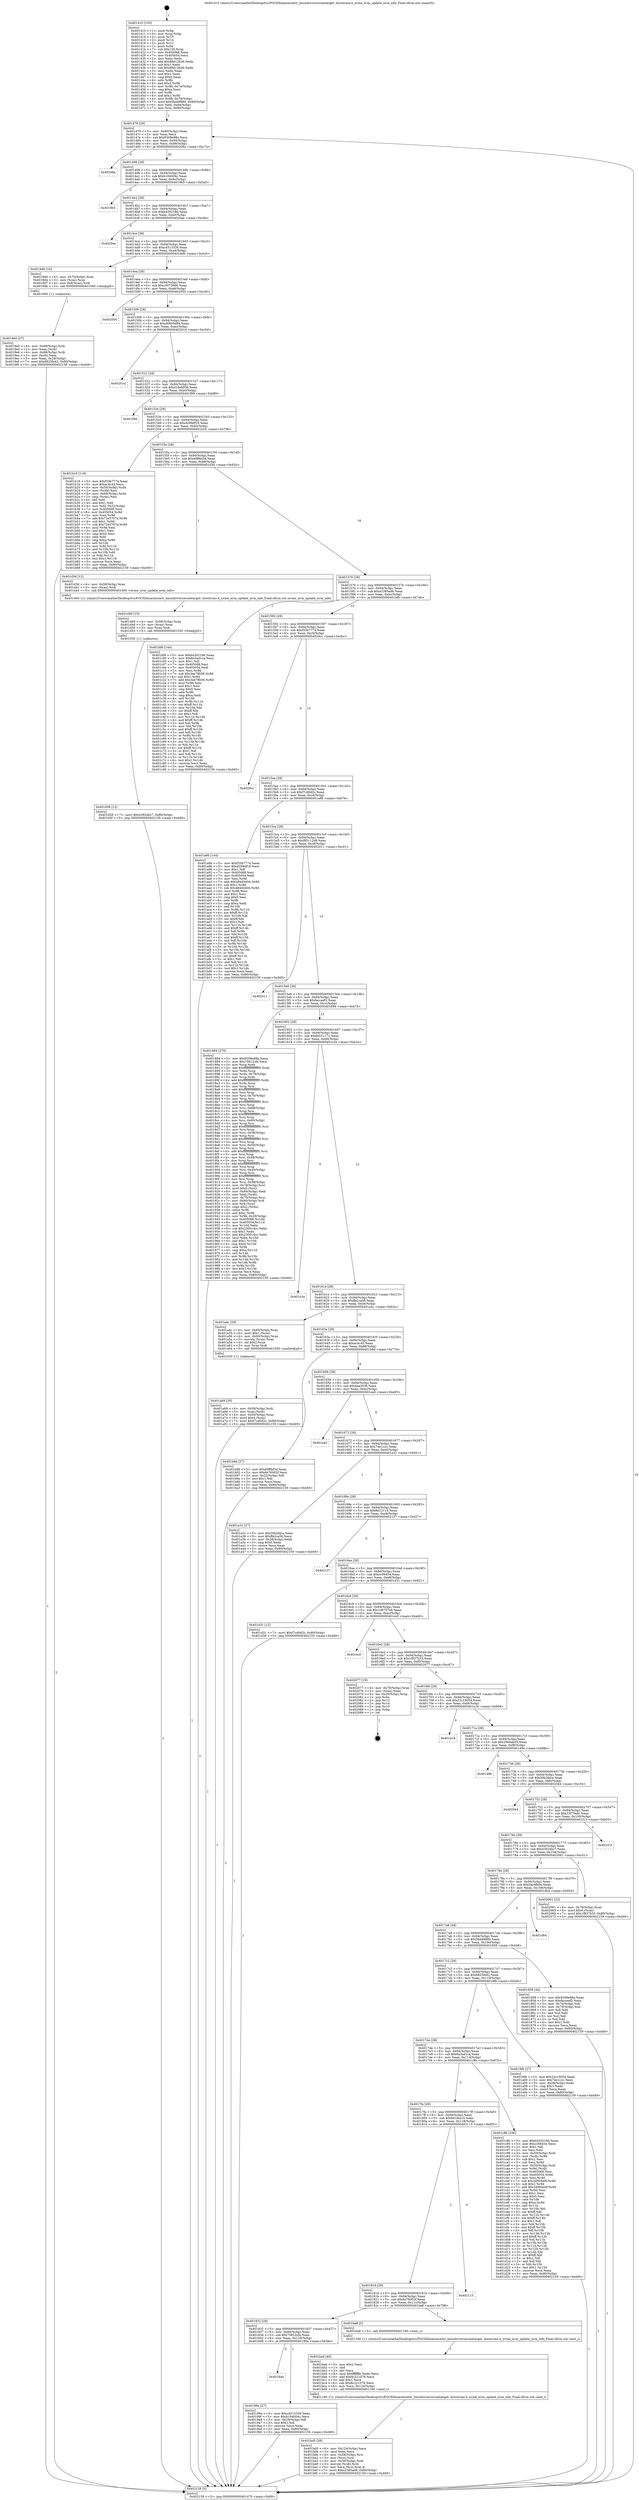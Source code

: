 digraph "0x401410" {
  label = "0x401410 (/mnt/c/Users/mathe/Desktop/tcc/POCII/binaries/extr_linuxdriversnvmetarget..hostnvme.h_nvme_nvm_update_nvm_info_Final-ollvm.out::main(0))"
  labelloc = "t"
  node[shape=record]

  Entry [label="",width=0.3,height=0.3,shape=circle,fillcolor=black,style=filled]
  "0x401479" [label="{
     0x401479 [29]\l
     | [instrs]\l
     &nbsp;&nbsp;0x401479 \<+3\>: mov -0x80(%rbp),%eax\l
     &nbsp;&nbsp;0x40147c \<+2\>: mov %eax,%ecx\l
     &nbsp;&nbsp;0x40147e \<+6\>: sub $0x9308e88a,%ecx\l
     &nbsp;&nbsp;0x401484 \<+6\>: mov %eax,-0x94(%rbp)\l
     &nbsp;&nbsp;0x40148a \<+6\>: mov %ecx,-0x98(%rbp)\l
     &nbsp;&nbsp;0x401490 \<+6\>: je 000000000040208a \<main+0xc7a\>\l
  }"]
  "0x40208a" [label="{
     0x40208a\l
  }", style=dashed]
  "0x401496" [label="{
     0x401496 [28]\l
     | [instrs]\l
     &nbsp;&nbsp;0x401496 \<+5\>: jmp 000000000040149b \<main+0x8b\>\l
     &nbsp;&nbsp;0x40149b \<+6\>: mov -0x94(%rbp),%eax\l
     &nbsp;&nbsp;0x4014a1 \<+5\>: sub $0xb184004c,%eax\l
     &nbsp;&nbsp;0x4014a6 \<+6\>: mov %eax,-0x9c(%rbp)\l
     &nbsp;&nbsp;0x4014ac \<+6\>: je 00000000004019b5 \<main+0x5a5\>\l
  }"]
  Exit [label="",width=0.3,height=0.3,shape=circle,fillcolor=black,style=filled,peripheries=2]
  "0x4019b5" [label="{
     0x4019b5\l
  }", style=dashed]
  "0x4014b2" [label="{
     0x4014b2 [28]\l
     | [instrs]\l
     &nbsp;&nbsp;0x4014b2 \<+5\>: jmp 00000000004014b7 \<main+0xa7\>\l
     &nbsp;&nbsp;0x4014b7 \<+6\>: mov -0x94(%rbp),%eax\l
     &nbsp;&nbsp;0x4014bd \<+5\>: sub $0xb420218d,%eax\l
     &nbsp;&nbsp;0x4014c2 \<+6\>: mov %eax,-0xa0(%rbp)\l
     &nbsp;&nbsp;0x4014c8 \<+6\>: je 00000000004020ee \<main+0xcde\>\l
  }"]
  "0x401d58" [label="{
     0x401d58 [12]\l
     | [instrs]\l
     &nbsp;&nbsp;0x401d58 \<+7\>: movl $0x43924bc7,-0x80(%rbp)\l
     &nbsp;&nbsp;0x401d5f \<+5\>: jmp 0000000000402159 \<main+0xd49\>\l
  }"]
  "0x4020ee" [label="{
     0x4020ee\l
  }", style=dashed]
  "0x4014ce" [label="{
     0x4014ce [28]\l
     | [instrs]\l
     &nbsp;&nbsp;0x4014ce \<+5\>: jmp 00000000004014d3 \<main+0xc3\>\l
     &nbsp;&nbsp;0x4014d3 \<+6\>: mov -0x94(%rbp),%eax\l
     &nbsp;&nbsp;0x4014d9 \<+5\>: sub $0xc4513326,%eax\l
     &nbsp;&nbsp;0x4014de \<+6\>: mov %eax,-0xa4(%rbp)\l
     &nbsp;&nbsp;0x4014e4 \<+6\>: je 00000000004019d0 \<main+0x5c0\>\l
  }"]
  "0x401d49" [label="{
     0x401d49 [15]\l
     | [instrs]\l
     &nbsp;&nbsp;0x401d49 \<+4\>: mov -0x58(%rbp),%rax\l
     &nbsp;&nbsp;0x401d4d \<+3\>: mov (%rax),%rax\l
     &nbsp;&nbsp;0x401d50 \<+3\>: mov %rax,%rdi\l
     &nbsp;&nbsp;0x401d53 \<+5\>: call 0000000000401030 \<free@plt\>\l
     | [calls]\l
     &nbsp;&nbsp;0x401030 \{1\} (unknown)\l
  }"]
  "0x4019d0" [label="{
     0x4019d0 [16]\l
     | [instrs]\l
     &nbsp;&nbsp;0x4019d0 \<+4\>: mov -0x70(%rbp),%rax\l
     &nbsp;&nbsp;0x4019d4 \<+3\>: mov (%rax),%rax\l
     &nbsp;&nbsp;0x4019d7 \<+4\>: mov 0x8(%rax),%rdi\l
     &nbsp;&nbsp;0x4019db \<+5\>: call 0000000000401060 \<atoi@plt\>\l
     | [calls]\l
     &nbsp;&nbsp;0x401060 \{1\} (unknown)\l
  }"]
  "0x4014ea" [label="{
     0x4014ea [28]\l
     | [instrs]\l
     &nbsp;&nbsp;0x4014ea \<+5\>: jmp 00000000004014ef \<main+0xdf\>\l
     &nbsp;&nbsp;0x4014ef \<+6\>: mov -0x94(%rbp),%eax\l
     &nbsp;&nbsp;0x4014f5 \<+5\>: sub $0xc5073666,%eax\l
     &nbsp;&nbsp;0x4014fa \<+6\>: mov %eax,-0xa8(%rbp)\l
     &nbsp;&nbsp;0x401500 \<+6\>: je 0000000000402050 \<main+0xc40\>\l
  }"]
  "0x401bd5" [label="{
     0x401bd5 [38]\l
     | [instrs]\l
     &nbsp;&nbsp;0x401bd5 \<+6\>: mov -0x124(%rbp),%ecx\l
     &nbsp;&nbsp;0x401bdb \<+3\>: imul %eax,%ecx\l
     &nbsp;&nbsp;0x401bde \<+4\>: mov -0x58(%rbp),%rsi\l
     &nbsp;&nbsp;0x401be2 \<+3\>: mov (%rsi),%rsi\l
     &nbsp;&nbsp;0x401be5 \<+4\>: mov -0x50(%rbp),%rdi\l
     &nbsp;&nbsp;0x401be9 \<+3\>: movslq (%rdi),%rdi\l
     &nbsp;&nbsp;0x401bec \<+3\>: mov %ecx,(%rsi,%rdi,4)\l
     &nbsp;&nbsp;0x401bef \<+7\>: movl $0xe2385ad6,-0x80(%rbp)\l
     &nbsp;&nbsp;0x401bf6 \<+5\>: jmp 0000000000402159 \<main+0xd49\>\l
  }"]
  "0x402050" [label="{
     0x402050\l
  }", style=dashed]
  "0x401506" [label="{
     0x401506 [28]\l
     | [instrs]\l
     &nbsp;&nbsp;0x401506 \<+5\>: jmp 000000000040150b \<main+0xfb\>\l
     &nbsp;&nbsp;0x40150b \<+6\>: mov -0x94(%rbp),%eax\l
     &nbsp;&nbsp;0x401511 \<+5\>: sub $0xd0605d94,%eax\l
     &nbsp;&nbsp;0x401516 \<+6\>: mov %eax,-0xac(%rbp)\l
     &nbsp;&nbsp;0x40151c \<+6\>: je 000000000040201d \<main+0xc0d\>\l
  }"]
  "0x401bad" [label="{
     0x401bad [40]\l
     | [instrs]\l
     &nbsp;&nbsp;0x401bad \<+5\>: mov $0x2,%ecx\l
     &nbsp;&nbsp;0x401bb2 \<+1\>: cltd\l
     &nbsp;&nbsp;0x401bb3 \<+2\>: idiv %ecx\l
     &nbsp;&nbsp;0x401bb5 \<+6\>: imul $0xfffffffe,%edx,%ecx\l
     &nbsp;&nbsp;0x401bbb \<+6\>: add $0x8c221078,%ecx\l
     &nbsp;&nbsp;0x401bc1 \<+3\>: add $0x1,%ecx\l
     &nbsp;&nbsp;0x401bc4 \<+6\>: sub $0x8c221078,%ecx\l
     &nbsp;&nbsp;0x401bca \<+6\>: mov %ecx,-0x124(%rbp)\l
     &nbsp;&nbsp;0x401bd0 \<+5\>: call 0000000000401160 \<next_i\>\l
     | [calls]\l
     &nbsp;&nbsp;0x401160 \{1\} (/mnt/c/Users/mathe/Desktop/tcc/POCII/binaries/extr_linuxdriversnvmetarget..hostnvme.h_nvme_nvm_update_nvm_info_Final-ollvm.out::next_i)\l
  }"]
  "0x40201d" [label="{
     0x40201d\l
  }", style=dashed]
  "0x401522" [label="{
     0x401522 [28]\l
     | [instrs]\l
     &nbsp;&nbsp;0x401522 \<+5\>: jmp 0000000000401527 \<main+0x117\>\l
     &nbsp;&nbsp;0x401527 \<+6\>: mov -0x94(%rbp),%eax\l
     &nbsp;&nbsp;0x40152d \<+5\>: sub $0xd18e893b,%eax\l
     &nbsp;&nbsp;0x401532 \<+6\>: mov %eax,-0xb0(%rbp)\l
     &nbsp;&nbsp;0x401538 \<+6\>: je 0000000000401f99 \<main+0xb89\>\l
  }"]
  "0x401a69" [label="{
     0x401a69 [29]\l
     | [instrs]\l
     &nbsp;&nbsp;0x401a69 \<+4\>: mov -0x58(%rbp),%rdi\l
     &nbsp;&nbsp;0x401a6d \<+3\>: mov %rax,(%rdi)\l
     &nbsp;&nbsp;0x401a70 \<+4\>: mov -0x50(%rbp),%rax\l
     &nbsp;&nbsp;0x401a74 \<+6\>: movl $0x0,(%rax)\l
     &nbsp;&nbsp;0x401a7a \<+7\>: movl $0xf7cd0d2c,-0x80(%rbp)\l
     &nbsp;&nbsp;0x401a81 \<+5\>: jmp 0000000000402159 \<main+0xd49\>\l
  }"]
  "0x401f99" [label="{
     0x401f99\l
  }", style=dashed]
  "0x40153e" [label="{
     0x40153e [28]\l
     | [instrs]\l
     &nbsp;&nbsp;0x40153e \<+5\>: jmp 0000000000401543 \<main+0x133\>\l
     &nbsp;&nbsp;0x401543 \<+6\>: mov -0x94(%rbp),%eax\l
     &nbsp;&nbsp;0x401549 \<+5\>: sub $0xd299df19,%eax\l
     &nbsp;&nbsp;0x40154e \<+6\>: mov %eax,-0xb4(%rbp)\l
     &nbsp;&nbsp;0x401554 \<+6\>: je 0000000000401b16 \<main+0x706\>\l
  }"]
  "0x4019e0" [label="{
     0x4019e0 [27]\l
     | [instrs]\l
     &nbsp;&nbsp;0x4019e0 \<+4\>: mov -0x68(%rbp),%rdi\l
     &nbsp;&nbsp;0x4019e4 \<+2\>: mov %eax,(%rdi)\l
     &nbsp;&nbsp;0x4019e6 \<+4\>: mov -0x68(%rbp),%rdi\l
     &nbsp;&nbsp;0x4019ea \<+2\>: mov (%rdi),%eax\l
     &nbsp;&nbsp;0x4019ec \<+3\>: mov %eax,-0x28(%rbp)\l
     &nbsp;&nbsp;0x4019ef \<+7\>: movl $0x6825fe42,-0x80(%rbp)\l
     &nbsp;&nbsp;0x4019f6 \<+5\>: jmp 0000000000402159 \<main+0xd49\>\l
  }"]
  "0x401b16" [label="{
     0x401b16 [119]\l
     | [instrs]\l
     &nbsp;&nbsp;0x401b16 \<+5\>: mov $0xf33b7774,%eax\l
     &nbsp;&nbsp;0x401b1b \<+5\>: mov $0xac4c45,%ecx\l
     &nbsp;&nbsp;0x401b20 \<+4\>: mov -0x50(%rbp),%rdx\l
     &nbsp;&nbsp;0x401b24 \<+2\>: mov (%rdx),%esi\l
     &nbsp;&nbsp;0x401b26 \<+4\>: mov -0x60(%rbp),%rdx\l
     &nbsp;&nbsp;0x401b2a \<+2\>: cmp (%rdx),%esi\l
     &nbsp;&nbsp;0x401b2c \<+4\>: setl %dil\l
     &nbsp;&nbsp;0x401b30 \<+4\>: and $0x1,%dil\l
     &nbsp;&nbsp;0x401b34 \<+4\>: mov %dil,-0x22(%rbp)\l
     &nbsp;&nbsp;0x401b38 \<+7\>: mov 0x405068,%esi\l
     &nbsp;&nbsp;0x401b3f \<+8\>: mov 0x405054,%r8d\l
     &nbsp;&nbsp;0x401b47 \<+3\>: mov %esi,%r9d\l
     &nbsp;&nbsp;0x401b4a \<+7\>: add $0x72e5707a,%r9d\l
     &nbsp;&nbsp;0x401b51 \<+4\>: sub $0x1,%r9d\l
     &nbsp;&nbsp;0x401b55 \<+7\>: sub $0x72e5707a,%r9d\l
     &nbsp;&nbsp;0x401b5c \<+4\>: imul %r9d,%esi\l
     &nbsp;&nbsp;0x401b60 \<+3\>: and $0x1,%esi\l
     &nbsp;&nbsp;0x401b63 \<+3\>: cmp $0x0,%esi\l
     &nbsp;&nbsp;0x401b66 \<+4\>: sete %dil\l
     &nbsp;&nbsp;0x401b6a \<+4\>: cmp $0xa,%r8d\l
     &nbsp;&nbsp;0x401b6e \<+4\>: setl %r10b\l
     &nbsp;&nbsp;0x401b72 \<+3\>: mov %dil,%r11b\l
     &nbsp;&nbsp;0x401b75 \<+3\>: and %r10b,%r11b\l
     &nbsp;&nbsp;0x401b78 \<+3\>: xor %r10b,%dil\l
     &nbsp;&nbsp;0x401b7b \<+3\>: or %dil,%r11b\l
     &nbsp;&nbsp;0x401b7e \<+4\>: test $0x1,%r11b\l
     &nbsp;&nbsp;0x401b82 \<+3\>: cmovne %ecx,%eax\l
     &nbsp;&nbsp;0x401b85 \<+3\>: mov %eax,-0x80(%rbp)\l
     &nbsp;&nbsp;0x401b88 \<+5\>: jmp 0000000000402159 \<main+0xd49\>\l
  }"]
  "0x40155a" [label="{
     0x40155a [28]\l
     | [instrs]\l
     &nbsp;&nbsp;0x40155a \<+5\>: jmp 000000000040155f \<main+0x14f\>\l
     &nbsp;&nbsp;0x40155f \<+6\>: mov -0x94(%rbp),%eax\l
     &nbsp;&nbsp;0x401565 \<+5\>: sub $0xe0ff4d3d,%eax\l
     &nbsp;&nbsp;0x40156a \<+6\>: mov %eax,-0xb8(%rbp)\l
     &nbsp;&nbsp;0x401570 \<+6\>: je 0000000000401d3d \<main+0x92d\>\l
  }"]
  "0x40184e" [label="{
     0x40184e\l
  }", style=dashed]
  "0x401d3d" [label="{
     0x401d3d [12]\l
     | [instrs]\l
     &nbsp;&nbsp;0x401d3d \<+4\>: mov -0x58(%rbp),%rax\l
     &nbsp;&nbsp;0x401d41 \<+3\>: mov (%rax),%rdi\l
     &nbsp;&nbsp;0x401d44 \<+5\>: call 0000000000401400 \<nvme_nvm_update_nvm_info\>\l
     | [calls]\l
     &nbsp;&nbsp;0x401400 \{1\} (/mnt/c/Users/mathe/Desktop/tcc/POCII/binaries/extr_linuxdriversnvmetarget..hostnvme.h_nvme_nvm_update_nvm_info_Final-ollvm.out::nvme_nvm_update_nvm_info)\l
  }"]
  "0x401576" [label="{
     0x401576 [28]\l
     | [instrs]\l
     &nbsp;&nbsp;0x401576 \<+5\>: jmp 000000000040157b \<main+0x16b\>\l
     &nbsp;&nbsp;0x40157b \<+6\>: mov -0x94(%rbp),%eax\l
     &nbsp;&nbsp;0x401581 \<+5\>: sub $0xe2385ad6,%eax\l
     &nbsp;&nbsp;0x401586 \<+6\>: mov %eax,-0xbc(%rbp)\l
     &nbsp;&nbsp;0x40158c \<+6\>: je 0000000000401bfb \<main+0x7eb\>\l
  }"]
  "0x40199a" [label="{
     0x40199a [27]\l
     | [instrs]\l
     &nbsp;&nbsp;0x40199a \<+5\>: mov $0xc4513326,%eax\l
     &nbsp;&nbsp;0x40199f \<+5\>: mov $0xb184004c,%ecx\l
     &nbsp;&nbsp;0x4019a4 \<+3\>: mov -0x29(%rbp),%dl\l
     &nbsp;&nbsp;0x4019a7 \<+3\>: test $0x1,%dl\l
     &nbsp;&nbsp;0x4019aa \<+3\>: cmovne %ecx,%eax\l
     &nbsp;&nbsp;0x4019ad \<+3\>: mov %eax,-0x80(%rbp)\l
     &nbsp;&nbsp;0x4019b0 \<+5\>: jmp 0000000000402159 \<main+0xd49\>\l
  }"]
  "0x401bfb" [label="{
     0x401bfb [144]\l
     | [instrs]\l
     &nbsp;&nbsp;0x401bfb \<+5\>: mov $0xb420218d,%eax\l
     &nbsp;&nbsp;0x401c00 \<+5\>: mov $0x6a3ad1ca,%ecx\l
     &nbsp;&nbsp;0x401c05 \<+2\>: mov $0x1,%dl\l
     &nbsp;&nbsp;0x401c07 \<+7\>: mov 0x405068,%esi\l
     &nbsp;&nbsp;0x401c0e \<+7\>: mov 0x405054,%edi\l
     &nbsp;&nbsp;0x401c15 \<+3\>: mov %esi,%r8d\l
     &nbsp;&nbsp;0x401c18 \<+7\>: sub $0x3ee78b56,%r8d\l
     &nbsp;&nbsp;0x401c1f \<+4\>: sub $0x1,%r8d\l
     &nbsp;&nbsp;0x401c23 \<+7\>: add $0x3ee78b56,%r8d\l
     &nbsp;&nbsp;0x401c2a \<+4\>: imul %r8d,%esi\l
     &nbsp;&nbsp;0x401c2e \<+3\>: and $0x1,%esi\l
     &nbsp;&nbsp;0x401c31 \<+3\>: cmp $0x0,%esi\l
     &nbsp;&nbsp;0x401c34 \<+4\>: sete %r9b\l
     &nbsp;&nbsp;0x401c38 \<+3\>: cmp $0xa,%edi\l
     &nbsp;&nbsp;0x401c3b \<+4\>: setl %r10b\l
     &nbsp;&nbsp;0x401c3f \<+3\>: mov %r9b,%r11b\l
     &nbsp;&nbsp;0x401c42 \<+4\>: xor $0xff,%r11b\l
     &nbsp;&nbsp;0x401c46 \<+3\>: mov %r10b,%bl\l
     &nbsp;&nbsp;0x401c49 \<+3\>: xor $0xff,%bl\l
     &nbsp;&nbsp;0x401c4c \<+3\>: xor $0x1,%dl\l
     &nbsp;&nbsp;0x401c4f \<+3\>: mov %r11b,%r14b\l
     &nbsp;&nbsp;0x401c52 \<+4\>: and $0xff,%r14b\l
     &nbsp;&nbsp;0x401c56 \<+3\>: and %dl,%r9b\l
     &nbsp;&nbsp;0x401c59 \<+3\>: mov %bl,%r15b\l
     &nbsp;&nbsp;0x401c5c \<+4\>: and $0xff,%r15b\l
     &nbsp;&nbsp;0x401c60 \<+3\>: and %dl,%r10b\l
     &nbsp;&nbsp;0x401c63 \<+3\>: or %r9b,%r14b\l
     &nbsp;&nbsp;0x401c66 \<+3\>: or %r10b,%r15b\l
     &nbsp;&nbsp;0x401c69 \<+3\>: xor %r15b,%r14b\l
     &nbsp;&nbsp;0x401c6c \<+3\>: or %bl,%r11b\l
     &nbsp;&nbsp;0x401c6f \<+4\>: xor $0xff,%r11b\l
     &nbsp;&nbsp;0x401c73 \<+3\>: or $0x1,%dl\l
     &nbsp;&nbsp;0x401c76 \<+3\>: and %dl,%r11b\l
     &nbsp;&nbsp;0x401c79 \<+3\>: or %r11b,%r14b\l
     &nbsp;&nbsp;0x401c7c \<+4\>: test $0x1,%r14b\l
     &nbsp;&nbsp;0x401c80 \<+3\>: cmovne %ecx,%eax\l
     &nbsp;&nbsp;0x401c83 \<+3\>: mov %eax,-0x80(%rbp)\l
     &nbsp;&nbsp;0x401c86 \<+5\>: jmp 0000000000402159 \<main+0xd49\>\l
  }"]
  "0x401592" [label="{
     0x401592 [28]\l
     | [instrs]\l
     &nbsp;&nbsp;0x401592 \<+5\>: jmp 0000000000401597 \<main+0x187\>\l
     &nbsp;&nbsp;0x401597 \<+6\>: mov -0x94(%rbp),%eax\l
     &nbsp;&nbsp;0x40159d \<+5\>: sub $0xf33b7774,%eax\l
     &nbsp;&nbsp;0x4015a2 \<+6\>: mov %eax,-0xc0(%rbp)\l
     &nbsp;&nbsp;0x4015a8 \<+6\>: je 00000000004020cc \<main+0xcbc\>\l
  }"]
  "0x401832" [label="{
     0x401832 [28]\l
     | [instrs]\l
     &nbsp;&nbsp;0x401832 \<+5\>: jmp 0000000000401837 \<main+0x427\>\l
     &nbsp;&nbsp;0x401837 \<+6\>: mov -0x94(%rbp),%eax\l
     &nbsp;&nbsp;0x40183d \<+5\>: sub $0x75812cfe,%eax\l
     &nbsp;&nbsp;0x401842 \<+6\>: mov %eax,-0x120(%rbp)\l
     &nbsp;&nbsp;0x401848 \<+6\>: je 000000000040199a \<main+0x58a\>\l
  }"]
  "0x4020cc" [label="{
     0x4020cc\l
  }", style=dashed]
  "0x4015ae" [label="{
     0x4015ae [28]\l
     | [instrs]\l
     &nbsp;&nbsp;0x4015ae \<+5\>: jmp 00000000004015b3 \<main+0x1a3\>\l
     &nbsp;&nbsp;0x4015b3 \<+6\>: mov -0x94(%rbp),%eax\l
     &nbsp;&nbsp;0x4015b9 \<+5\>: sub $0xf7cd0d2c,%eax\l
     &nbsp;&nbsp;0x4015be \<+6\>: mov %eax,-0xc4(%rbp)\l
     &nbsp;&nbsp;0x4015c4 \<+6\>: je 0000000000401a86 \<main+0x676\>\l
  }"]
  "0x401ba8" [label="{
     0x401ba8 [5]\l
     | [instrs]\l
     &nbsp;&nbsp;0x401ba8 \<+5\>: call 0000000000401160 \<next_i\>\l
     | [calls]\l
     &nbsp;&nbsp;0x401160 \{1\} (/mnt/c/Users/mathe/Desktop/tcc/POCII/binaries/extr_linuxdriversnvmetarget..hostnvme.h_nvme_nvm_update_nvm_info_Final-ollvm.out::next_i)\l
  }"]
  "0x401a86" [label="{
     0x401a86 [144]\l
     | [instrs]\l
     &nbsp;&nbsp;0x401a86 \<+5\>: mov $0xf33b7774,%eax\l
     &nbsp;&nbsp;0x401a8b \<+5\>: mov $0xd299df19,%ecx\l
     &nbsp;&nbsp;0x401a90 \<+2\>: mov $0x1,%dl\l
     &nbsp;&nbsp;0x401a92 \<+7\>: mov 0x405068,%esi\l
     &nbsp;&nbsp;0x401a99 \<+7\>: mov 0x405054,%edi\l
     &nbsp;&nbsp;0x401aa0 \<+3\>: mov %esi,%r8d\l
     &nbsp;&nbsp;0x401aa3 \<+7\>: add $0x48445404,%r8d\l
     &nbsp;&nbsp;0x401aaa \<+4\>: sub $0x1,%r8d\l
     &nbsp;&nbsp;0x401aae \<+7\>: sub $0x48445404,%r8d\l
     &nbsp;&nbsp;0x401ab5 \<+4\>: imul %r8d,%esi\l
     &nbsp;&nbsp;0x401ab9 \<+3\>: and $0x1,%esi\l
     &nbsp;&nbsp;0x401abc \<+3\>: cmp $0x0,%esi\l
     &nbsp;&nbsp;0x401abf \<+4\>: sete %r9b\l
     &nbsp;&nbsp;0x401ac3 \<+3\>: cmp $0xa,%edi\l
     &nbsp;&nbsp;0x401ac6 \<+4\>: setl %r10b\l
     &nbsp;&nbsp;0x401aca \<+3\>: mov %r9b,%r11b\l
     &nbsp;&nbsp;0x401acd \<+4\>: xor $0xff,%r11b\l
     &nbsp;&nbsp;0x401ad1 \<+3\>: mov %r10b,%bl\l
     &nbsp;&nbsp;0x401ad4 \<+3\>: xor $0xff,%bl\l
     &nbsp;&nbsp;0x401ad7 \<+3\>: xor $0x1,%dl\l
     &nbsp;&nbsp;0x401ada \<+3\>: mov %r11b,%r14b\l
     &nbsp;&nbsp;0x401add \<+4\>: and $0xff,%r14b\l
     &nbsp;&nbsp;0x401ae1 \<+3\>: and %dl,%r9b\l
     &nbsp;&nbsp;0x401ae4 \<+3\>: mov %bl,%r15b\l
     &nbsp;&nbsp;0x401ae7 \<+4\>: and $0xff,%r15b\l
     &nbsp;&nbsp;0x401aeb \<+3\>: and %dl,%r10b\l
     &nbsp;&nbsp;0x401aee \<+3\>: or %r9b,%r14b\l
     &nbsp;&nbsp;0x401af1 \<+3\>: or %r10b,%r15b\l
     &nbsp;&nbsp;0x401af4 \<+3\>: xor %r15b,%r14b\l
     &nbsp;&nbsp;0x401af7 \<+3\>: or %bl,%r11b\l
     &nbsp;&nbsp;0x401afa \<+4\>: xor $0xff,%r11b\l
     &nbsp;&nbsp;0x401afe \<+3\>: or $0x1,%dl\l
     &nbsp;&nbsp;0x401b01 \<+3\>: and %dl,%r11b\l
     &nbsp;&nbsp;0x401b04 \<+3\>: or %r11b,%r14b\l
     &nbsp;&nbsp;0x401b07 \<+4\>: test $0x1,%r14b\l
     &nbsp;&nbsp;0x401b0b \<+3\>: cmovne %ecx,%eax\l
     &nbsp;&nbsp;0x401b0e \<+3\>: mov %eax,-0x80(%rbp)\l
     &nbsp;&nbsp;0x401b11 \<+5\>: jmp 0000000000402159 \<main+0xd49\>\l
  }"]
  "0x4015ca" [label="{
     0x4015ca [28]\l
     | [instrs]\l
     &nbsp;&nbsp;0x4015ca \<+5\>: jmp 00000000004015cf \<main+0x1bf\>\l
     &nbsp;&nbsp;0x4015cf \<+6\>: mov -0x94(%rbp),%eax\l
     &nbsp;&nbsp;0x4015d5 \<+5\>: sub $0xf85112d8,%eax\l
     &nbsp;&nbsp;0x4015da \<+6\>: mov %eax,-0xc8(%rbp)\l
     &nbsp;&nbsp;0x4015e0 \<+6\>: je 0000000000402011 \<main+0xc01\>\l
  }"]
  "0x401816" [label="{
     0x401816 [28]\l
     | [instrs]\l
     &nbsp;&nbsp;0x401816 \<+5\>: jmp 000000000040181b \<main+0x40b\>\l
     &nbsp;&nbsp;0x40181b \<+6\>: mov -0x94(%rbp),%eax\l
     &nbsp;&nbsp;0x401821 \<+5\>: sub $0x6e76002f,%eax\l
     &nbsp;&nbsp;0x401826 \<+6\>: mov %eax,-0x11c(%rbp)\l
     &nbsp;&nbsp;0x40182c \<+6\>: je 0000000000401ba8 \<main+0x798\>\l
  }"]
  "0x402011" [label="{
     0x402011\l
  }", style=dashed]
  "0x4015e6" [label="{
     0x4015e6 [28]\l
     | [instrs]\l
     &nbsp;&nbsp;0x4015e6 \<+5\>: jmp 00000000004015eb \<main+0x1db\>\l
     &nbsp;&nbsp;0x4015eb \<+6\>: mov -0x94(%rbp),%eax\l
     &nbsp;&nbsp;0x4015f1 \<+5\>: sub $0xfacceef2,%eax\l
     &nbsp;&nbsp;0x4015f6 \<+6\>: mov %eax,-0xcc(%rbp)\l
     &nbsp;&nbsp;0x4015fc \<+6\>: je 0000000000401884 \<main+0x474\>\l
  }"]
  "0x402115" [label="{
     0x402115\l
  }", style=dashed]
  "0x401884" [label="{
     0x401884 [278]\l
     | [instrs]\l
     &nbsp;&nbsp;0x401884 \<+5\>: mov $0x9308e88a,%eax\l
     &nbsp;&nbsp;0x401889 \<+5\>: mov $0x75812cfe,%ecx\l
     &nbsp;&nbsp;0x40188e \<+3\>: mov %rsp,%rdx\l
     &nbsp;&nbsp;0x401891 \<+4\>: add $0xfffffffffffffff0,%rdx\l
     &nbsp;&nbsp;0x401895 \<+3\>: mov %rdx,%rsp\l
     &nbsp;&nbsp;0x401898 \<+4\>: mov %rdx,-0x78(%rbp)\l
     &nbsp;&nbsp;0x40189c \<+3\>: mov %rsp,%rdx\l
     &nbsp;&nbsp;0x40189f \<+4\>: add $0xfffffffffffffff0,%rdx\l
     &nbsp;&nbsp;0x4018a3 \<+3\>: mov %rdx,%rsp\l
     &nbsp;&nbsp;0x4018a6 \<+3\>: mov %rsp,%rsi\l
     &nbsp;&nbsp;0x4018a9 \<+4\>: add $0xfffffffffffffff0,%rsi\l
     &nbsp;&nbsp;0x4018ad \<+3\>: mov %rsi,%rsp\l
     &nbsp;&nbsp;0x4018b0 \<+4\>: mov %rsi,-0x70(%rbp)\l
     &nbsp;&nbsp;0x4018b4 \<+3\>: mov %rsp,%rsi\l
     &nbsp;&nbsp;0x4018b7 \<+4\>: add $0xfffffffffffffff0,%rsi\l
     &nbsp;&nbsp;0x4018bb \<+3\>: mov %rsi,%rsp\l
     &nbsp;&nbsp;0x4018be \<+4\>: mov %rsi,-0x68(%rbp)\l
     &nbsp;&nbsp;0x4018c2 \<+3\>: mov %rsp,%rsi\l
     &nbsp;&nbsp;0x4018c5 \<+4\>: add $0xfffffffffffffff0,%rsi\l
     &nbsp;&nbsp;0x4018c9 \<+3\>: mov %rsi,%rsp\l
     &nbsp;&nbsp;0x4018cc \<+4\>: mov %rsi,-0x60(%rbp)\l
     &nbsp;&nbsp;0x4018d0 \<+3\>: mov %rsp,%rsi\l
     &nbsp;&nbsp;0x4018d3 \<+4\>: add $0xfffffffffffffff0,%rsi\l
     &nbsp;&nbsp;0x4018d7 \<+3\>: mov %rsi,%rsp\l
     &nbsp;&nbsp;0x4018da \<+4\>: mov %rsi,-0x58(%rbp)\l
     &nbsp;&nbsp;0x4018de \<+3\>: mov %rsp,%rsi\l
     &nbsp;&nbsp;0x4018e1 \<+4\>: add $0xfffffffffffffff0,%rsi\l
     &nbsp;&nbsp;0x4018e5 \<+3\>: mov %rsi,%rsp\l
     &nbsp;&nbsp;0x4018e8 \<+4\>: mov %rsi,-0x50(%rbp)\l
     &nbsp;&nbsp;0x4018ec \<+3\>: mov %rsp,%rsi\l
     &nbsp;&nbsp;0x4018ef \<+4\>: add $0xfffffffffffffff0,%rsi\l
     &nbsp;&nbsp;0x4018f3 \<+3\>: mov %rsi,%rsp\l
     &nbsp;&nbsp;0x4018f6 \<+4\>: mov %rsi,-0x48(%rbp)\l
     &nbsp;&nbsp;0x4018fa \<+3\>: mov %rsp,%rsi\l
     &nbsp;&nbsp;0x4018fd \<+4\>: add $0xfffffffffffffff0,%rsi\l
     &nbsp;&nbsp;0x401901 \<+3\>: mov %rsi,%rsp\l
     &nbsp;&nbsp;0x401904 \<+4\>: mov %rsi,-0x40(%rbp)\l
     &nbsp;&nbsp;0x401908 \<+3\>: mov %rsp,%rsi\l
     &nbsp;&nbsp;0x40190b \<+4\>: add $0xfffffffffffffff0,%rsi\l
     &nbsp;&nbsp;0x40190f \<+3\>: mov %rsi,%rsp\l
     &nbsp;&nbsp;0x401912 \<+4\>: mov %rsi,-0x38(%rbp)\l
     &nbsp;&nbsp;0x401916 \<+4\>: mov -0x78(%rbp),%rsi\l
     &nbsp;&nbsp;0x40191a \<+6\>: movl $0x0,(%rsi)\l
     &nbsp;&nbsp;0x401920 \<+6\>: mov -0x84(%rbp),%edi\l
     &nbsp;&nbsp;0x401926 \<+2\>: mov %edi,(%rdx)\l
     &nbsp;&nbsp;0x401928 \<+4\>: mov -0x70(%rbp),%rsi\l
     &nbsp;&nbsp;0x40192c \<+7\>: mov -0x90(%rbp),%r8\l
     &nbsp;&nbsp;0x401933 \<+3\>: mov %r8,(%rsi)\l
     &nbsp;&nbsp;0x401936 \<+3\>: cmpl $0x2,(%rdx)\l
     &nbsp;&nbsp;0x401939 \<+4\>: setne %r9b\l
     &nbsp;&nbsp;0x40193d \<+4\>: and $0x1,%r9b\l
     &nbsp;&nbsp;0x401941 \<+4\>: mov %r9b,-0x29(%rbp)\l
     &nbsp;&nbsp;0x401945 \<+8\>: mov 0x405068,%r10d\l
     &nbsp;&nbsp;0x40194d \<+8\>: mov 0x405054,%r11d\l
     &nbsp;&nbsp;0x401955 \<+3\>: mov %r10d,%ebx\l
     &nbsp;&nbsp;0x401958 \<+6\>: sub $0x23001dcc,%ebx\l
     &nbsp;&nbsp;0x40195e \<+3\>: sub $0x1,%ebx\l
     &nbsp;&nbsp;0x401961 \<+6\>: add $0x23001dcc,%ebx\l
     &nbsp;&nbsp;0x401967 \<+4\>: imul %ebx,%r10d\l
     &nbsp;&nbsp;0x40196b \<+4\>: and $0x1,%r10d\l
     &nbsp;&nbsp;0x40196f \<+4\>: cmp $0x0,%r10d\l
     &nbsp;&nbsp;0x401973 \<+4\>: sete %r9b\l
     &nbsp;&nbsp;0x401977 \<+4\>: cmp $0xa,%r11d\l
     &nbsp;&nbsp;0x40197b \<+4\>: setl %r14b\l
     &nbsp;&nbsp;0x40197f \<+3\>: mov %r9b,%r15b\l
     &nbsp;&nbsp;0x401982 \<+3\>: and %r14b,%r15b\l
     &nbsp;&nbsp;0x401985 \<+3\>: xor %r14b,%r9b\l
     &nbsp;&nbsp;0x401988 \<+3\>: or %r9b,%r15b\l
     &nbsp;&nbsp;0x40198b \<+4\>: test $0x1,%r15b\l
     &nbsp;&nbsp;0x40198f \<+3\>: cmovne %ecx,%eax\l
     &nbsp;&nbsp;0x401992 \<+3\>: mov %eax,-0x80(%rbp)\l
     &nbsp;&nbsp;0x401995 \<+5\>: jmp 0000000000402159 \<main+0xd49\>\l
  }"]
  "0x401602" [label="{
     0x401602 [28]\l
     | [instrs]\l
     &nbsp;&nbsp;0x401602 \<+5\>: jmp 0000000000401607 \<main+0x1f7\>\l
     &nbsp;&nbsp;0x401607 \<+6\>: mov -0x94(%rbp),%eax\l
     &nbsp;&nbsp;0x40160d \<+5\>: sub $0xfd151171,%eax\l
     &nbsp;&nbsp;0x401612 \<+6\>: mov %eax,-0xd0(%rbp)\l
     &nbsp;&nbsp;0x401618 \<+6\>: je 0000000000401e2e \<main+0xa1e\>\l
  }"]
  "0x4017fa" [label="{
     0x4017fa [28]\l
     | [instrs]\l
     &nbsp;&nbsp;0x4017fa \<+5\>: jmp 00000000004017ff \<main+0x3ef\>\l
     &nbsp;&nbsp;0x4017ff \<+6\>: mov -0x94(%rbp),%eax\l
     &nbsp;&nbsp;0x401805 \<+5\>: sub $0x6d1fda10,%eax\l
     &nbsp;&nbsp;0x40180a \<+6\>: mov %eax,-0x118(%rbp)\l
     &nbsp;&nbsp;0x401810 \<+6\>: je 0000000000402115 \<main+0xd05\>\l
  }"]
  "0x401e2e" [label="{
     0x401e2e\l
  }", style=dashed]
  "0x40161e" [label="{
     0x40161e [28]\l
     | [instrs]\l
     &nbsp;&nbsp;0x40161e \<+5\>: jmp 0000000000401623 \<main+0x213\>\l
     &nbsp;&nbsp;0x401623 \<+6\>: mov -0x94(%rbp),%eax\l
     &nbsp;&nbsp;0x401629 \<+5\>: sub $0xffa2ca56,%eax\l
     &nbsp;&nbsp;0x40162e \<+6\>: mov %eax,-0xd4(%rbp)\l
     &nbsp;&nbsp;0x401634 \<+6\>: je 0000000000401a4c \<main+0x63c\>\l
  }"]
  "0x401c8b" [label="{
     0x401c8b [166]\l
     | [instrs]\l
     &nbsp;&nbsp;0x401c8b \<+5\>: mov $0xb420218d,%eax\l
     &nbsp;&nbsp;0x401c90 \<+5\>: mov $0xcc06454,%ecx\l
     &nbsp;&nbsp;0x401c95 \<+2\>: mov $0x1,%dl\l
     &nbsp;&nbsp;0x401c97 \<+2\>: xor %esi,%esi\l
     &nbsp;&nbsp;0x401c99 \<+4\>: mov -0x50(%rbp),%rdi\l
     &nbsp;&nbsp;0x401c9d \<+3\>: mov (%rdi),%r8d\l
     &nbsp;&nbsp;0x401ca0 \<+3\>: sub $0x1,%esi\l
     &nbsp;&nbsp;0x401ca3 \<+3\>: sub %esi,%r8d\l
     &nbsp;&nbsp;0x401ca6 \<+4\>: mov -0x50(%rbp),%rdi\l
     &nbsp;&nbsp;0x401caa \<+3\>: mov %r8d,(%rdi)\l
     &nbsp;&nbsp;0x401cad \<+7\>: mov 0x405068,%esi\l
     &nbsp;&nbsp;0x401cb4 \<+8\>: mov 0x405054,%r8d\l
     &nbsp;&nbsp;0x401cbc \<+3\>: mov %esi,%r9d\l
     &nbsp;&nbsp;0x401cbf \<+7\>: sub $0x34904e0f,%r9d\l
     &nbsp;&nbsp;0x401cc6 \<+4\>: sub $0x1,%r9d\l
     &nbsp;&nbsp;0x401cca \<+7\>: add $0x34904e0f,%r9d\l
     &nbsp;&nbsp;0x401cd1 \<+4\>: imul %r9d,%esi\l
     &nbsp;&nbsp;0x401cd5 \<+3\>: and $0x1,%esi\l
     &nbsp;&nbsp;0x401cd8 \<+3\>: cmp $0x0,%esi\l
     &nbsp;&nbsp;0x401cdb \<+4\>: sete %r10b\l
     &nbsp;&nbsp;0x401cdf \<+4\>: cmp $0xa,%r8d\l
     &nbsp;&nbsp;0x401ce3 \<+4\>: setl %r11b\l
     &nbsp;&nbsp;0x401ce7 \<+3\>: mov %r10b,%bl\l
     &nbsp;&nbsp;0x401cea \<+3\>: xor $0xff,%bl\l
     &nbsp;&nbsp;0x401ced \<+3\>: mov %r11b,%r14b\l
     &nbsp;&nbsp;0x401cf0 \<+4\>: xor $0xff,%r14b\l
     &nbsp;&nbsp;0x401cf4 \<+3\>: xor $0x1,%dl\l
     &nbsp;&nbsp;0x401cf7 \<+3\>: mov %bl,%r15b\l
     &nbsp;&nbsp;0x401cfa \<+4\>: and $0xff,%r15b\l
     &nbsp;&nbsp;0x401cfe \<+3\>: and %dl,%r10b\l
     &nbsp;&nbsp;0x401d01 \<+3\>: mov %r14b,%r12b\l
     &nbsp;&nbsp;0x401d04 \<+4\>: and $0xff,%r12b\l
     &nbsp;&nbsp;0x401d08 \<+3\>: and %dl,%r11b\l
     &nbsp;&nbsp;0x401d0b \<+3\>: or %r10b,%r15b\l
     &nbsp;&nbsp;0x401d0e \<+3\>: or %r11b,%r12b\l
     &nbsp;&nbsp;0x401d11 \<+3\>: xor %r12b,%r15b\l
     &nbsp;&nbsp;0x401d14 \<+3\>: or %r14b,%bl\l
     &nbsp;&nbsp;0x401d17 \<+3\>: xor $0xff,%bl\l
     &nbsp;&nbsp;0x401d1a \<+3\>: or $0x1,%dl\l
     &nbsp;&nbsp;0x401d1d \<+2\>: and %dl,%bl\l
     &nbsp;&nbsp;0x401d1f \<+3\>: or %bl,%r15b\l
     &nbsp;&nbsp;0x401d22 \<+4\>: test $0x1,%r15b\l
     &nbsp;&nbsp;0x401d26 \<+3\>: cmovne %ecx,%eax\l
     &nbsp;&nbsp;0x401d29 \<+3\>: mov %eax,-0x80(%rbp)\l
     &nbsp;&nbsp;0x401d2c \<+5\>: jmp 0000000000402159 \<main+0xd49\>\l
  }"]
  "0x401a4c" [label="{
     0x401a4c [29]\l
     | [instrs]\l
     &nbsp;&nbsp;0x401a4c \<+4\>: mov -0x60(%rbp),%rax\l
     &nbsp;&nbsp;0x401a50 \<+6\>: movl $0x1,(%rax)\l
     &nbsp;&nbsp;0x401a56 \<+4\>: mov -0x60(%rbp),%rax\l
     &nbsp;&nbsp;0x401a5a \<+3\>: movslq (%rax),%rax\l
     &nbsp;&nbsp;0x401a5d \<+4\>: shl $0x2,%rax\l
     &nbsp;&nbsp;0x401a61 \<+3\>: mov %rax,%rdi\l
     &nbsp;&nbsp;0x401a64 \<+5\>: call 0000000000401050 \<malloc@plt\>\l
     | [calls]\l
     &nbsp;&nbsp;0x401050 \{1\} (unknown)\l
  }"]
  "0x40163a" [label="{
     0x40163a [28]\l
     | [instrs]\l
     &nbsp;&nbsp;0x40163a \<+5\>: jmp 000000000040163f \<main+0x22f\>\l
     &nbsp;&nbsp;0x40163f \<+6\>: mov -0x94(%rbp),%eax\l
     &nbsp;&nbsp;0x401645 \<+5\>: sub $0xac4c45,%eax\l
     &nbsp;&nbsp;0x40164a \<+6\>: mov %eax,-0xd8(%rbp)\l
     &nbsp;&nbsp;0x401650 \<+6\>: je 0000000000401b8d \<main+0x77d\>\l
  }"]
  "0x4017de" [label="{
     0x4017de [28]\l
     | [instrs]\l
     &nbsp;&nbsp;0x4017de \<+5\>: jmp 00000000004017e3 \<main+0x3d3\>\l
     &nbsp;&nbsp;0x4017e3 \<+6\>: mov -0x94(%rbp),%eax\l
     &nbsp;&nbsp;0x4017e9 \<+5\>: sub $0x6a3ad1ca,%eax\l
     &nbsp;&nbsp;0x4017ee \<+6\>: mov %eax,-0x114(%rbp)\l
     &nbsp;&nbsp;0x4017f4 \<+6\>: je 0000000000401c8b \<main+0x87b\>\l
  }"]
  "0x401b8d" [label="{
     0x401b8d [27]\l
     | [instrs]\l
     &nbsp;&nbsp;0x401b8d \<+5\>: mov $0xe0ff4d3d,%eax\l
     &nbsp;&nbsp;0x401b92 \<+5\>: mov $0x6e76002f,%ecx\l
     &nbsp;&nbsp;0x401b97 \<+3\>: mov -0x22(%rbp),%dl\l
     &nbsp;&nbsp;0x401b9a \<+3\>: test $0x1,%dl\l
     &nbsp;&nbsp;0x401b9d \<+3\>: cmovne %ecx,%eax\l
     &nbsp;&nbsp;0x401ba0 \<+3\>: mov %eax,-0x80(%rbp)\l
     &nbsp;&nbsp;0x401ba3 \<+5\>: jmp 0000000000402159 \<main+0xd49\>\l
  }"]
  "0x401656" [label="{
     0x401656 [28]\l
     | [instrs]\l
     &nbsp;&nbsp;0x401656 \<+5\>: jmp 000000000040165b \<main+0x24b\>\l
     &nbsp;&nbsp;0x40165b \<+6\>: mov -0x94(%rbp),%eax\l
     &nbsp;&nbsp;0x401661 \<+5\>: sub $0x4ea3536,%eax\l
     &nbsp;&nbsp;0x401666 \<+6\>: mov %eax,-0xdc(%rbp)\l
     &nbsp;&nbsp;0x40166c \<+6\>: je 0000000000401ea5 \<main+0xa95\>\l
  }"]
  "0x4019fb" [label="{
     0x4019fb [27]\l
     | [instrs]\l
     &nbsp;&nbsp;0x4019fb \<+5\>: mov $0x22c19054,%eax\l
     &nbsp;&nbsp;0x401a00 \<+5\>: mov $0x74e1c2c,%ecx\l
     &nbsp;&nbsp;0x401a05 \<+3\>: mov -0x28(%rbp),%edx\l
     &nbsp;&nbsp;0x401a08 \<+3\>: cmp $0x1,%edx\l
     &nbsp;&nbsp;0x401a0b \<+3\>: cmovl %ecx,%eax\l
     &nbsp;&nbsp;0x401a0e \<+3\>: mov %eax,-0x80(%rbp)\l
     &nbsp;&nbsp;0x401a11 \<+5\>: jmp 0000000000402159 \<main+0xd49\>\l
  }"]
  "0x401ea5" [label="{
     0x401ea5\l
  }", style=dashed]
  "0x401672" [label="{
     0x401672 [28]\l
     | [instrs]\l
     &nbsp;&nbsp;0x401672 \<+5\>: jmp 0000000000401677 \<main+0x267\>\l
     &nbsp;&nbsp;0x401677 \<+6\>: mov -0x94(%rbp),%eax\l
     &nbsp;&nbsp;0x40167d \<+5\>: sub $0x74e1c2c,%eax\l
     &nbsp;&nbsp;0x401682 \<+6\>: mov %eax,-0xe0(%rbp)\l
     &nbsp;&nbsp;0x401688 \<+6\>: je 0000000000401a31 \<main+0x621\>\l
  }"]
  "0x401410" [label="{
     0x401410 [105]\l
     | [instrs]\l
     &nbsp;&nbsp;0x401410 \<+1\>: push %rbp\l
     &nbsp;&nbsp;0x401411 \<+3\>: mov %rsp,%rbp\l
     &nbsp;&nbsp;0x401414 \<+2\>: push %r15\l
     &nbsp;&nbsp;0x401416 \<+2\>: push %r14\l
     &nbsp;&nbsp;0x401418 \<+2\>: push %r12\l
     &nbsp;&nbsp;0x40141a \<+1\>: push %rbx\l
     &nbsp;&nbsp;0x40141b \<+7\>: sub $0x130,%rsp\l
     &nbsp;&nbsp;0x401422 \<+7\>: mov 0x405068,%eax\l
     &nbsp;&nbsp;0x401429 \<+7\>: mov 0x405054,%ecx\l
     &nbsp;&nbsp;0x401430 \<+2\>: mov %eax,%edx\l
     &nbsp;&nbsp;0x401432 \<+6\>: add $0x88d12b36,%edx\l
     &nbsp;&nbsp;0x401438 \<+3\>: sub $0x1,%edx\l
     &nbsp;&nbsp;0x40143b \<+6\>: sub $0x88d12b36,%edx\l
     &nbsp;&nbsp;0x401441 \<+3\>: imul %edx,%eax\l
     &nbsp;&nbsp;0x401444 \<+3\>: and $0x1,%eax\l
     &nbsp;&nbsp;0x401447 \<+3\>: cmp $0x0,%eax\l
     &nbsp;&nbsp;0x40144a \<+4\>: sete %r8b\l
     &nbsp;&nbsp;0x40144e \<+4\>: and $0x1,%r8b\l
     &nbsp;&nbsp;0x401452 \<+4\>: mov %r8b,-0x7a(%rbp)\l
     &nbsp;&nbsp;0x401456 \<+3\>: cmp $0xa,%ecx\l
     &nbsp;&nbsp;0x401459 \<+4\>: setl %r8b\l
     &nbsp;&nbsp;0x40145d \<+4\>: and $0x1,%r8b\l
     &nbsp;&nbsp;0x401461 \<+4\>: mov %r8b,-0x79(%rbp)\l
     &nbsp;&nbsp;0x401465 \<+7\>: movl $0x5bd49880,-0x80(%rbp)\l
     &nbsp;&nbsp;0x40146c \<+6\>: mov %edi,-0x84(%rbp)\l
     &nbsp;&nbsp;0x401472 \<+7\>: mov %rsi,-0x90(%rbp)\l
  }"]
  "0x401a31" [label="{
     0x401a31 [27]\l
     | [instrs]\l
     &nbsp;&nbsp;0x401a31 \<+5\>: mov $0x30b2fdca,%eax\l
     &nbsp;&nbsp;0x401a36 \<+5\>: mov $0xffa2ca56,%ecx\l
     &nbsp;&nbsp;0x401a3b \<+3\>: mov -0x28(%rbp),%edx\l
     &nbsp;&nbsp;0x401a3e \<+3\>: cmp $0x0,%edx\l
     &nbsp;&nbsp;0x401a41 \<+3\>: cmove %ecx,%eax\l
     &nbsp;&nbsp;0x401a44 \<+3\>: mov %eax,-0x80(%rbp)\l
     &nbsp;&nbsp;0x401a47 \<+5\>: jmp 0000000000402159 \<main+0xd49\>\l
  }"]
  "0x40168e" [label="{
     0x40168e [28]\l
     | [instrs]\l
     &nbsp;&nbsp;0x40168e \<+5\>: jmp 0000000000401693 \<main+0x283\>\l
     &nbsp;&nbsp;0x401693 \<+6\>: mov -0x94(%rbp),%eax\l
     &nbsp;&nbsp;0x401699 \<+5\>: sub $0x8d12119,%eax\l
     &nbsp;&nbsp;0x40169e \<+6\>: mov %eax,-0xe4(%rbp)\l
     &nbsp;&nbsp;0x4016a4 \<+6\>: je 0000000000402137 \<main+0xd27\>\l
  }"]
  "0x402159" [label="{
     0x402159 [5]\l
     | [instrs]\l
     &nbsp;&nbsp;0x402159 \<+5\>: jmp 0000000000401479 \<main+0x69\>\l
  }"]
  "0x402137" [label="{
     0x402137\l
  }", style=dashed]
  "0x4016aa" [label="{
     0x4016aa [28]\l
     | [instrs]\l
     &nbsp;&nbsp;0x4016aa \<+5\>: jmp 00000000004016af \<main+0x29f\>\l
     &nbsp;&nbsp;0x4016af \<+6\>: mov -0x94(%rbp),%eax\l
     &nbsp;&nbsp;0x4016b5 \<+5\>: sub $0xcc06454,%eax\l
     &nbsp;&nbsp;0x4016ba \<+6\>: mov %eax,-0xe8(%rbp)\l
     &nbsp;&nbsp;0x4016c0 \<+6\>: je 0000000000401d31 \<main+0x921\>\l
  }"]
  "0x4017c2" [label="{
     0x4017c2 [28]\l
     | [instrs]\l
     &nbsp;&nbsp;0x4017c2 \<+5\>: jmp 00000000004017c7 \<main+0x3b7\>\l
     &nbsp;&nbsp;0x4017c7 \<+6\>: mov -0x94(%rbp),%eax\l
     &nbsp;&nbsp;0x4017cd \<+5\>: sub $0x6825fe42,%eax\l
     &nbsp;&nbsp;0x4017d2 \<+6\>: mov %eax,-0x110(%rbp)\l
     &nbsp;&nbsp;0x4017d8 \<+6\>: je 00000000004019fb \<main+0x5eb\>\l
  }"]
  "0x401d31" [label="{
     0x401d31 [12]\l
     | [instrs]\l
     &nbsp;&nbsp;0x401d31 \<+7\>: movl $0xf7cd0d2c,-0x80(%rbp)\l
     &nbsp;&nbsp;0x401d38 \<+5\>: jmp 0000000000402159 \<main+0xd49\>\l
  }"]
  "0x4016c6" [label="{
     0x4016c6 [28]\l
     | [instrs]\l
     &nbsp;&nbsp;0x4016c6 \<+5\>: jmp 00000000004016cb \<main+0x2bb\>\l
     &nbsp;&nbsp;0x4016cb \<+6\>: mov -0x94(%rbp),%eax\l
     &nbsp;&nbsp;0x4016d1 \<+5\>: sub $0x1d6757e6,%eax\l
     &nbsp;&nbsp;0x4016d6 \<+6\>: mov %eax,-0xec(%rbp)\l
     &nbsp;&nbsp;0x4016dc \<+6\>: je 0000000000401ec0 \<main+0xab0\>\l
  }"]
  "0x401858" [label="{
     0x401858 [44]\l
     | [instrs]\l
     &nbsp;&nbsp;0x401858 \<+5\>: mov $0x9308e88a,%eax\l
     &nbsp;&nbsp;0x40185d \<+5\>: mov $0xfacceef2,%ecx\l
     &nbsp;&nbsp;0x401862 \<+3\>: mov -0x7a(%rbp),%dl\l
     &nbsp;&nbsp;0x401865 \<+4\>: mov -0x79(%rbp),%sil\l
     &nbsp;&nbsp;0x401869 \<+3\>: mov %dl,%dil\l
     &nbsp;&nbsp;0x40186c \<+3\>: and %sil,%dil\l
     &nbsp;&nbsp;0x40186f \<+3\>: xor %sil,%dl\l
     &nbsp;&nbsp;0x401872 \<+3\>: or %dl,%dil\l
     &nbsp;&nbsp;0x401875 \<+4\>: test $0x1,%dil\l
     &nbsp;&nbsp;0x401879 \<+3\>: cmovne %ecx,%eax\l
     &nbsp;&nbsp;0x40187c \<+3\>: mov %eax,-0x80(%rbp)\l
     &nbsp;&nbsp;0x40187f \<+5\>: jmp 0000000000402159 \<main+0xd49\>\l
  }"]
  "0x401ec0" [label="{
     0x401ec0\l
  }", style=dashed]
  "0x4016e2" [label="{
     0x4016e2 [28]\l
     | [instrs]\l
     &nbsp;&nbsp;0x4016e2 \<+5\>: jmp 00000000004016e7 \<main+0x2d7\>\l
     &nbsp;&nbsp;0x4016e7 \<+6\>: mov -0x94(%rbp),%eax\l
     &nbsp;&nbsp;0x4016ed \<+5\>: sub $0x1f837b33,%eax\l
     &nbsp;&nbsp;0x4016f2 \<+6\>: mov %eax,-0xf0(%rbp)\l
     &nbsp;&nbsp;0x4016f8 \<+6\>: je 0000000000402077 \<main+0xc67\>\l
  }"]
  "0x4017a6" [label="{
     0x4017a6 [28]\l
     | [instrs]\l
     &nbsp;&nbsp;0x4017a6 \<+5\>: jmp 00000000004017ab \<main+0x39b\>\l
     &nbsp;&nbsp;0x4017ab \<+6\>: mov -0x94(%rbp),%eax\l
     &nbsp;&nbsp;0x4017b1 \<+5\>: sub $0x5bd49880,%eax\l
     &nbsp;&nbsp;0x4017b6 \<+6\>: mov %eax,-0x10c(%rbp)\l
     &nbsp;&nbsp;0x4017bc \<+6\>: je 0000000000401858 \<main+0x448\>\l
  }"]
  "0x402077" [label="{
     0x402077 [19]\l
     | [instrs]\l
     &nbsp;&nbsp;0x402077 \<+4\>: mov -0x78(%rbp),%rax\l
     &nbsp;&nbsp;0x40207b \<+2\>: mov (%rax),%eax\l
     &nbsp;&nbsp;0x40207d \<+4\>: lea -0x20(%rbp),%rsp\l
     &nbsp;&nbsp;0x402081 \<+1\>: pop %rbx\l
     &nbsp;&nbsp;0x402082 \<+2\>: pop %r12\l
     &nbsp;&nbsp;0x402084 \<+2\>: pop %r14\l
     &nbsp;&nbsp;0x402086 \<+2\>: pop %r15\l
     &nbsp;&nbsp;0x402088 \<+1\>: pop %rbp\l
     &nbsp;&nbsp;0x402089 \<+1\>: ret\l
  }"]
  "0x4016fe" [label="{
     0x4016fe [28]\l
     | [instrs]\l
     &nbsp;&nbsp;0x4016fe \<+5\>: jmp 0000000000401703 \<main+0x2f3\>\l
     &nbsp;&nbsp;0x401703 \<+6\>: mov -0x94(%rbp),%eax\l
     &nbsp;&nbsp;0x401709 \<+5\>: sub $0x22c19054,%eax\l
     &nbsp;&nbsp;0x40170e \<+6\>: mov %eax,-0xf4(%rbp)\l
     &nbsp;&nbsp;0x401714 \<+6\>: je 0000000000401a16 \<main+0x606\>\l
  }"]
  "0x401d64" [label="{
     0x401d64\l
  }", style=dashed]
  "0x401a16" [label="{
     0x401a16\l
  }", style=dashed]
  "0x40171a" [label="{
     0x40171a [28]\l
     | [instrs]\l
     &nbsp;&nbsp;0x40171a \<+5\>: jmp 000000000040171f \<main+0x30f\>\l
     &nbsp;&nbsp;0x40171f \<+6\>: mov -0x94(%rbp),%eax\l
     &nbsp;&nbsp;0x401725 \<+5\>: sub $0x2666ab05,%eax\l
     &nbsp;&nbsp;0x40172a \<+6\>: mov %eax,-0xf8(%rbp)\l
     &nbsp;&nbsp;0x401730 \<+6\>: je 0000000000401d9e \<main+0x98e\>\l
  }"]
  "0x40178a" [label="{
     0x40178a [28]\l
     | [instrs]\l
     &nbsp;&nbsp;0x40178a \<+5\>: jmp 000000000040178f \<main+0x37f\>\l
     &nbsp;&nbsp;0x40178f \<+6\>: mov -0x94(%rbp),%eax\l
     &nbsp;&nbsp;0x401795 \<+5\>: sub $0x5ac8fb0a,%eax\l
     &nbsp;&nbsp;0x40179a \<+6\>: mov %eax,-0x108(%rbp)\l
     &nbsp;&nbsp;0x4017a0 \<+6\>: je 0000000000401d64 \<main+0x954\>\l
  }"]
  "0x401d9e" [label="{
     0x401d9e\l
  }", style=dashed]
  "0x401736" [label="{
     0x401736 [28]\l
     | [instrs]\l
     &nbsp;&nbsp;0x401736 \<+5\>: jmp 000000000040173b \<main+0x32b\>\l
     &nbsp;&nbsp;0x40173b \<+6\>: mov -0x94(%rbp),%eax\l
     &nbsp;&nbsp;0x401741 \<+5\>: sub $0x30b2fdca,%eax\l
     &nbsp;&nbsp;0x401746 \<+6\>: mov %eax,-0xfc(%rbp)\l
     &nbsp;&nbsp;0x40174c \<+6\>: je 0000000000402044 \<main+0xc34\>\l
  }"]
  "0x402061" [label="{
     0x402061 [22]\l
     | [instrs]\l
     &nbsp;&nbsp;0x402061 \<+4\>: mov -0x78(%rbp),%rax\l
     &nbsp;&nbsp;0x402065 \<+6\>: movl $0x0,(%rax)\l
     &nbsp;&nbsp;0x40206b \<+7\>: movl $0x1f837b33,-0x80(%rbp)\l
     &nbsp;&nbsp;0x402072 \<+5\>: jmp 0000000000402159 \<main+0xd49\>\l
  }"]
  "0x402044" [label="{
     0x402044\l
  }", style=dashed]
  "0x401752" [label="{
     0x401752 [28]\l
     | [instrs]\l
     &nbsp;&nbsp;0x401752 \<+5\>: jmp 0000000000401757 \<main+0x347\>\l
     &nbsp;&nbsp;0x401757 \<+6\>: mov -0x94(%rbp),%eax\l
     &nbsp;&nbsp;0x40175d \<+5\>: sub $0x33f75adc,%eax\l
     &nbsp;&nbsp;0x401762 \<+6\>: mov %eax,-0x100(%rbp)\l
     &nbsp;&nbsp;0x401768 \<+6\>: je 0000000000401f13 \<main+0xb03\>\l
  }"]
  "0x40176e" [label="{
     0x40176e [28]\l
     | [instrs]\l
     &nbsp;&nbsp;0x40176e \<+5\>: jmp 0000000000401773 \<main+0x363\>\l
     &nbsp;&nbsp;0x401773 \<+6\>: mov -0x94(%rbp),%eax\l
     &nbsp;&nbsp;0x401779 \<+5\>: sub $0x43924bc7,%eax\l
     &nbsp;&nbsp;0x40177e \<+6\>: mov %eax,-0x104(%rbp)\l
     &nbsp;&nbsp;0x401784 \<+6\>: je 0000000000402061 \<main+0xc51\>\l
  }"]
  "0x401f13" [label="{
     0x401f13\l
  }", style=dashed]
  Entry -> "0x401410" [label=" 1"]
  "0x401479" -> "0x40208a" [label=" 0"]
  "0x401479" -> "0x401496" [label=" 20"]
  "0x402077" -> Exit [label=" 1"]
  "0x401496" -> "0x4019b5" [label=" 0"]
  "0x401496" -> "0x4014b2" [label=" 20"]
  "0x402061" -> "0x402159" [label=" 1"]
  "0x4014b2" -> "0x4020ee" [label=" 0"]
  "0x4014b2" -> "0x4014ce" [label=" 20"]
  "0x401d58" -> "0x402159" [label=" 1"]
  "0x4014ce" -> "0x4019d0" [label=" 1"]
  "0x4014ce" -> "0x4014ea" [label=" 19"]
  "0x401d49" -> "0x401d58" [label=" 1"]
  "0x4014ea" -> "0x402050" [label=" 0"]
  "0x4014ea" -> "0x401506" [label=" 19"]
  "0x401d3d" -> "0x401d49" [label=" 1"]
  "0x401506" -> "0x40201d" [label=" 0"]
  "0x401506" -> "0x401522" [label=" 19"]
  "0x401d31" -> "0x402159" [label=" 1"]
  "0x401522" -> "0x401f99" [label=" 0"]
  "0x401522" -> "0x40153e" [label=" 19"]
  "0x401c8b" -> "0x402159" [label=" 1"]
  "0x40153e" -> "0x401b16" [label=" 2"]
  "0x40153e" -> "0x40155a" [label=" 17"]
  "0x401bfb" -> "0x402159" [label=" 1"]
  "0x40155a" -> "0x401d3d" [label=" 1"]
  "0x40155a" -> "0x401576" [label=" 16"]
  "0x401bd5" -> "0x402159" [label=" 1"]
  "0x401576" -> "0x401bfb" [label=" 1"]
  "0x401576" -> "0x401592" [label=" 15"]
  "0x401bad" -> "0x401bd5" [label=" 1"]
  "0x401592" -> "0x4020cc" [label=" 0"]
  "0x401592" -> "0x4015ae" [label=" 15"]
  "0x401b8d" -> "0x402159" [label=" 2"]
  "0x4015ae" -> "0x401a86" [label=" 2"]
  "0x4015ae" -> "0x4015ca" [label=" 13"]
  "0x401b16" -> "0x402159" [label=" 2"]
  "0x4015ca" -> "0x402011" [label=" 0"]
  "0x4015ca" -> "0x4015e6" [label=" 13"]
  "0x401a69" -> "0x402159" [label=" 1"]
  "0x4015e6" -> "0x401884" [label=" 1"]
  "0x4015e6" -> "0x401602" [label=" 12"]
  "0x401a4c" -> "0x401a69" [label=" 1"]
  "0x401602" -> "0x401e2e" [label=" 0"]
  "0x401602" -> "0x40161e" [label=" 12"]
  "0x4019fb" -> "0x402159" [label=" 1"]
  "0x40161e" -> "0x401a4c" [label=" 1"]
  "0x40161e" -> "0x40163a" [label=" 11"]
  "0x4019e0" -> "0x402159" [label=" 1"]
  "0x40163a" -> "0x401b8d" [label=" 2"]
  "0x40163a" -> "0x401656" [label=" 9"]
  "0x40199a" -> "0x402159" [label=" 1"]
  "0x401656" -> "0x401ea5" [label=" 0"]
  "0x401656" -> "0x401672" [label=" 9"]
  "0x401832" -> "0x40184e" [label=" 0"]
  "0x401672" -> "0x401a31" [label=" 1"]
  "0x401672" -> "0x40168e" [label=" 8"]
  "0x401816" -> "0x401832" [label=" 1"]
  "0x40168e" -> "0x402137" [label=" 0"]
  "0x40168e" -> "0x4016aa" [label=" 8"]
  "0x401816" -> "0x401ba8" [label=" 1"]
  "0x4016aa" -> "0x401d31" [label=" 1"]
  "0x4016aa" -> "0x4016c6" [label=" 7"]
  "0x401a86" -> "0x402159" [label=" 2"]
  "0x4016c6" -> "0x401ec0" [label=" 0"]
  "0x4016c6" -> "0x4016e2" [label=" 7"]
  "0x4017fa" -> "0x401816" [label=" 2"]
  "0x4016e2" -> "0x402077" [label=" 1"]
  "0x4016e2" -> "0x4016fe" [label=" 6"]
  "0x401a31" -> "0x402159" [label=" 1"]
  "0x4016fe" -> "0x401a16" [label=" 0"]
  "0x4016fe" -> "0x40171a" [label=" 6"]
  "0x4017de" -> "0x4017fa" [label=" 2"]
  "0x40171a" -> "0x401d9e" [label=" 0"]
  "0x40171a" -> "0x401736" [label=" 6"]
  "0x4019d0" -> "0x4019e0" [label=" 1"]
  "0x401736" -> "0x402044" [label=" 0"]
  "0x401736" -> "0x401752" [label=" 6"]
  "0x4017c2" -> "0x4017de" [label=" 3"]
  "0x401752" -> "0x401f13" [label=" 0"]
  "0x401752" -> "0x40176e" [label=" 6"]
  "0x4017c2" -> "0x4019fb" [label=" 1"]
  "0x40176e" -> "0x402061" [label=" 1"]
  "0x40176e" -> "0x40178a" [label=" 5"]
  "0x4017de" -> "0x401c8b" [label=" 1"]
  "0x40178a" -> "0x401d64" [label=" 0"]
  "0x40178a" -> "0x4017a6" [label=" 5"]
  "0x4017fa" -> "0x402115" [label=" 0"]
  "0x4017a6" -> "0x401858" [label=" 1"]
  "0x4017a6" -> "0x4017c2" [label=" 4"]
  "0x401858" -> "0x402159" [label=" 1"]
  "0x401410" -> "0x401479" [label=" 1"]
  "0x402159" -> "0x401479" [label=" 19"]
  "0x401ba8" -> "0x401bad" [label=" 1"]
  "0x401884" -> "0x402159" [label=" 1"]
  "0x401832" -> "0x40199a" [label=" 1"]
}
